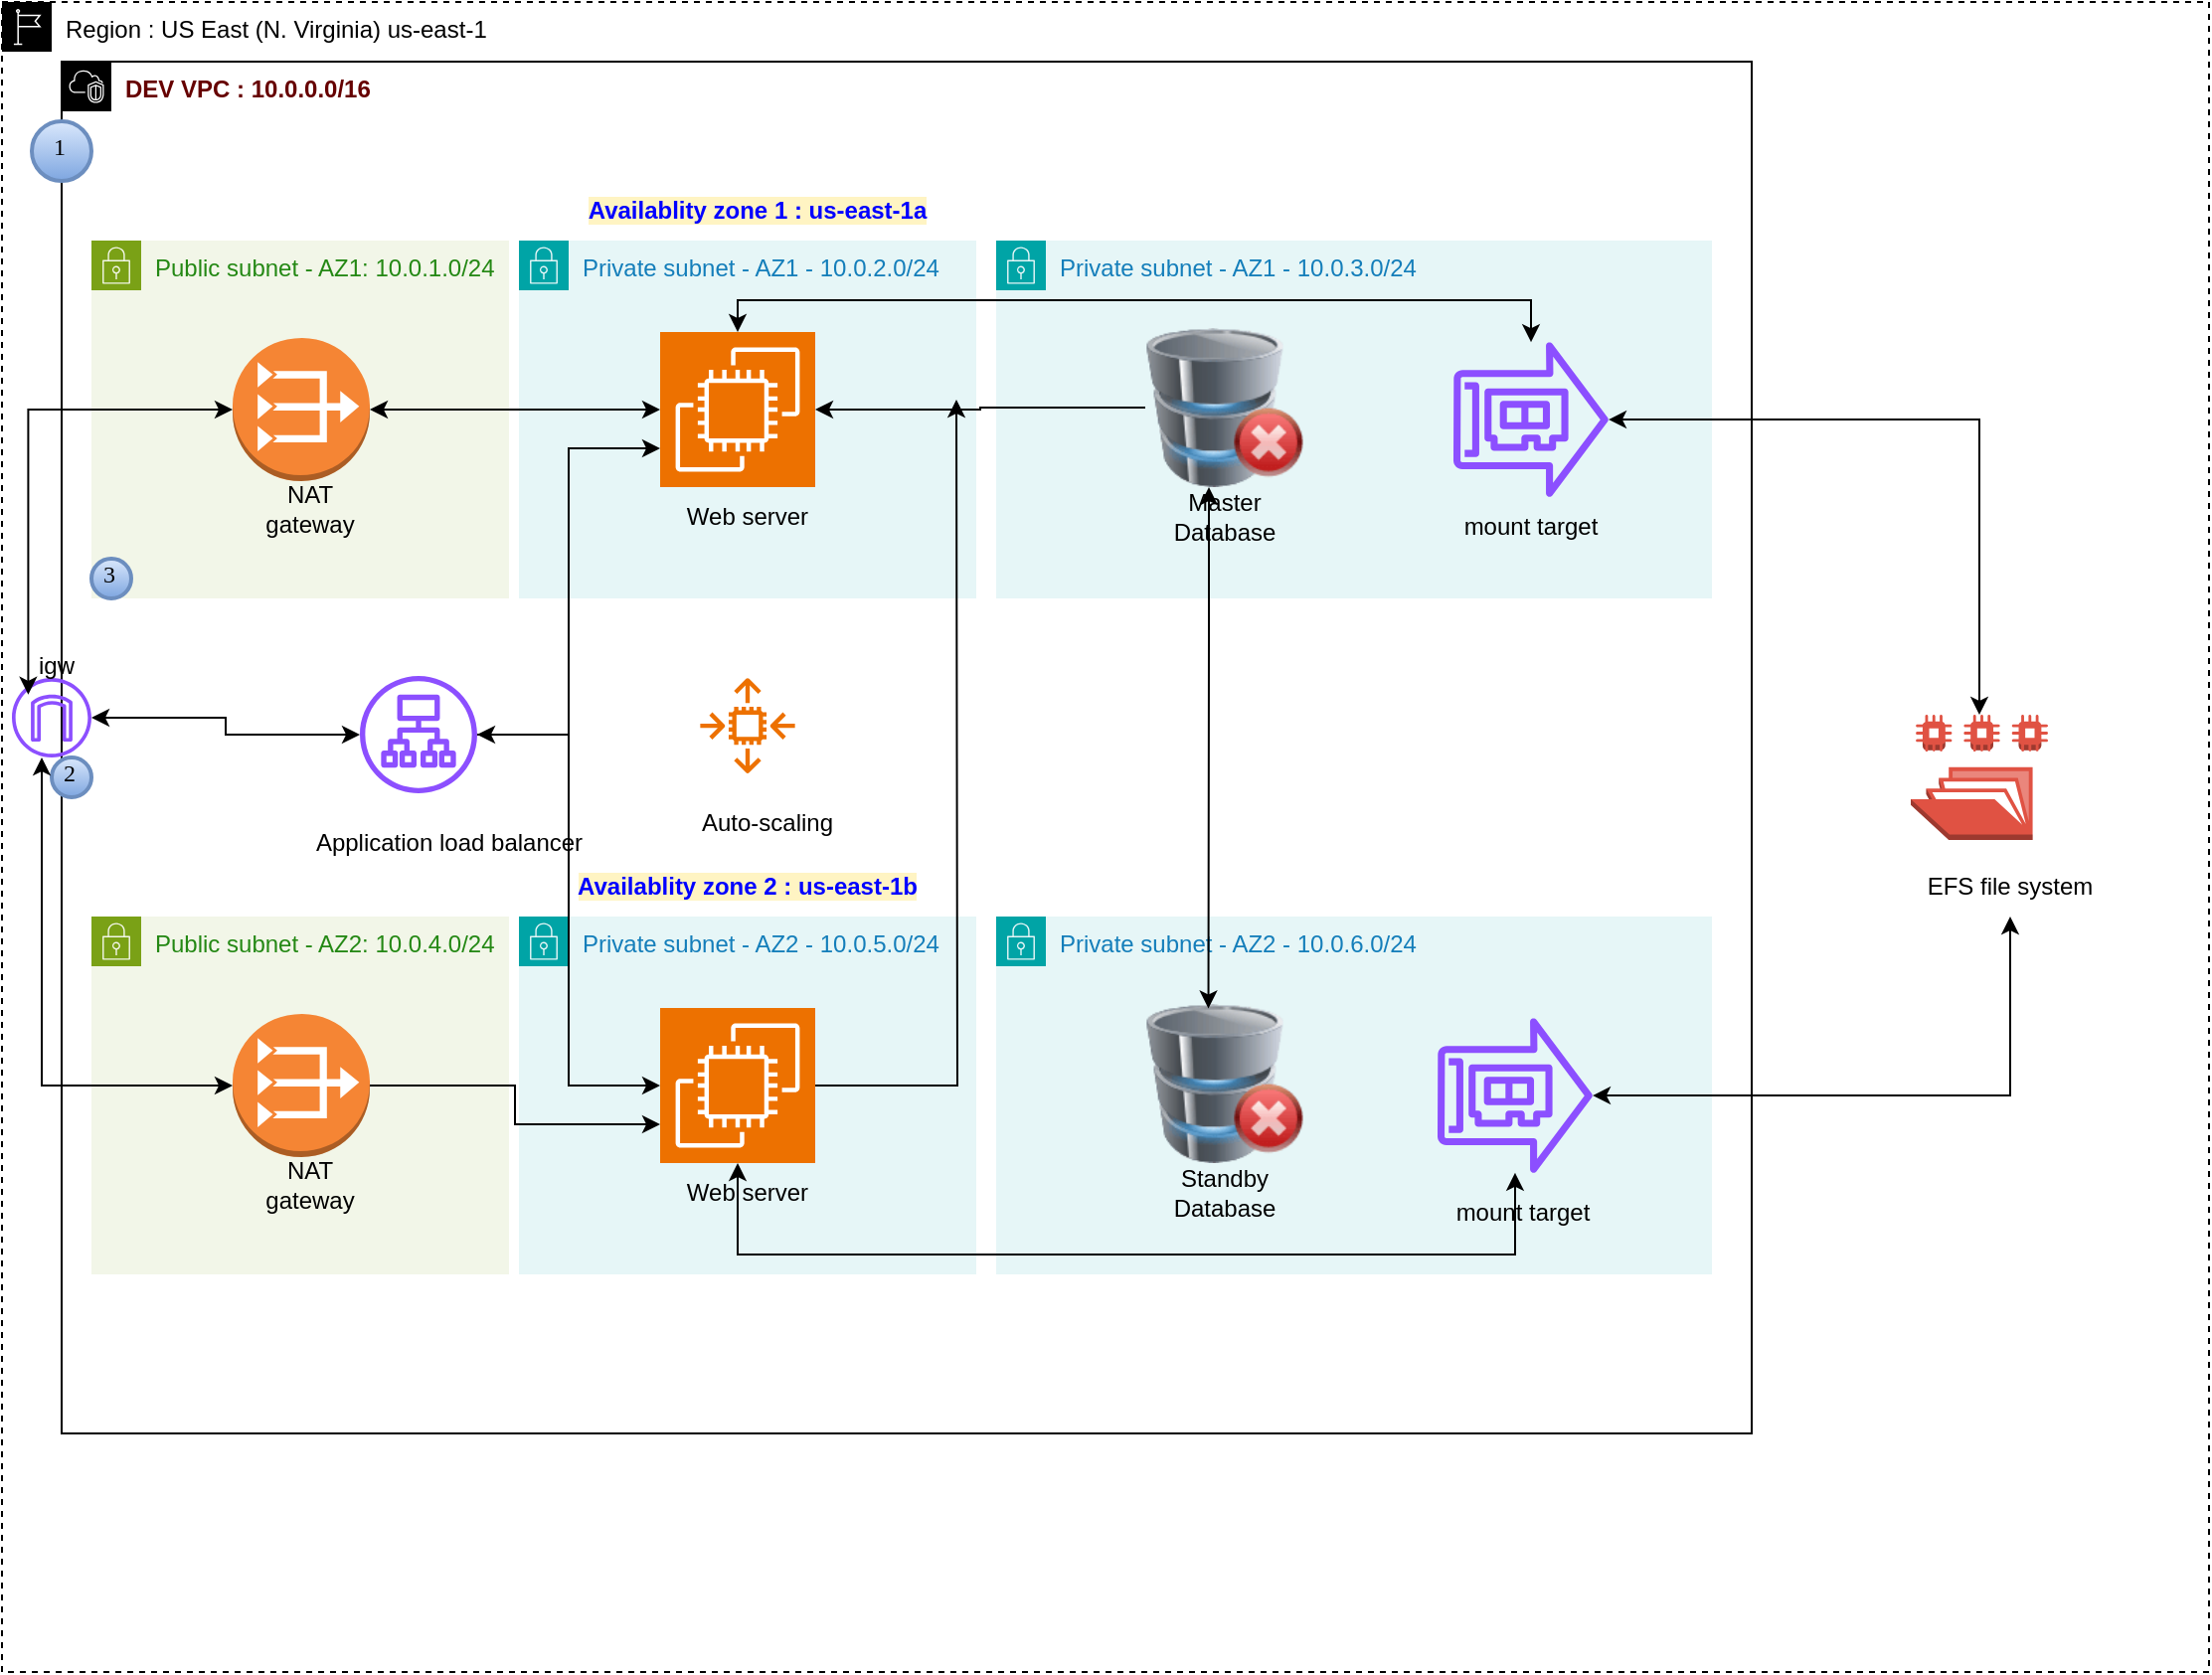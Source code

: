 <mxfile version="22.1.18" type="github">
  <diagram name="Page-1" id="n7nwlHuQZ8hJlV3V-fya">
    <mxGraphModel dx="1467" dy="797" grid="1" gridSize="10" guides="1" tooltips="1" connect="1" arrows="1" fold="1" page="1" pageScale="1" pageWidth="850" pageHeight="1100" math="0" shadow="0">
      <root>
        <mxCell id="0" />
        <mxCell id="1" parent="0" />
        <mxCell id="NwYy4THHCrTFuShZawKr-1" value="Region : US East (N. Virginia) us-east-1" style="points=[[0,0],[0.25,0],[0.5,0],[0.75,0],[1,0],[1,0.25],[1,0.5],[1,0.75],[1,1],[0.75,1],[0.5,1],[0.25,1],[0,1],[0,0.75],[0,0.5],[0,0.25]];outlineConnect=0;html=1;whiteSpace=wrap;fontSize=12;fontStyle=0;container=1;pointerEvents=0;collapsible=0;recursiveResize=0;shape=mxgraph.aws4.group;grIcon=mxgraph.aws4.group_region;verticalAlign=top;align=left;spacingLeft=30;dashed=1;" vertex="1" parent="1">
          <mxGeometry x="50" y="20" width="1110" height="840" as="geometry" />
        </mxCell>
        <mxCell id="NwYy4THHCrTFuShZawKr-2" value="&lt;b&gt;&lt;font color=&quot;#660000&quot;&gt;DEV VPC : 10.0.0.0/16&lt;/font&gt;&lt;/b&gt;" style="points=[[0,0],[0.25,0],[0.5,0],[0.75,0],[1,0],[1,0.25],[1,0.5],[1,0.75],[1,1],[0.75,1],[0.5,1],[0.25,1],[0,1],[0,0.75],[0,0.5],[0,0.25]];outlineConnect=0;html=1;whiteSpace=wrap;fontSize=12;fontStyle=0;container=1;pointerEvents=0;collapsible=0;recursiveResize=0;shape=mxgraph.aws4.group;grIcon=mxgraph.aws4.group_vpc2;verticalAlign=top;align=left;spacingLeft=30;dashed=0;fillColor=default;" vertex="1" parent="NwYy4THHCrTFuShZawKr-1">
          <mxGeometry x="30" y="30" width="850" height="690" as="geometry" />
        </mxCell>
        <mxCell id="NwYy4THHCrTFuShZawKr-3" value="1" style="ellipse;whiteSpace=wrap;html=1;aspect=fixed;strokeWidth=2;fontFamily=Tahoma;spacingBottom=4;spacingRight=2;strokeColor=#6c8ebf;fillColor=#dae8fc;gradientColor=#7ea6e0;" vertex="1" parent="NwYy4THHCrTFuShZawKr-2">
          <mxGeometry x="-15" y="30" width="30" height="30" as="geometry" />
        </mxCell>
        <mxCell id="NwYy4THHCrTFuShZawKr-8" value="2" style="ellipse;whiteSpace=wrap;html=1;aspect=fixed;strokeWidth=2;fontFamily=Tahoma;spacingBottom=4;spacingRight=2;strokeColor=#6c8ebf;fillColor=#dae8fc;gradientColor=#7ea6e0;" vertex="1" parent="NwYy4THHCrTFuShZawKr-2">
          <mxGeometry x="-5" y="350" width="20" height="20" as="geometry" />
        </mxCell>
        <mxCell id="NwYy4THHCrTFuShZawKr-5" value="&lt;b style=&quot;border-color: var(--border-color); text-align: left;&quot;&gt;&lt;font color=&quot;#0000ff&quot; style=&quot;border-color: var(--border-color); background-color: rgb(255, 244, 195);&quot;&gt;Availablity zone 1 : us-east-1a&lt;/font&gt;&lt;/b&gt;" style="text;html=1;strokeColor=none;fillColor=none;align=center;verticalAlign=middle;whiteSpace=wrap;rounded=0;shadow=0;" vertex="1" parent="NwYy4THHCrTFuShZawKr-2">
          <mxGeometry x="245" y="60" width="210" height="30" as="geometry" />
        </mxCell>
        <mxCell id="NwYy4THHCrTFuShZawKr-10" style="edgeStyle=orthogonalEdgeStyle;rounded=0;orthogonalLoop=1;jettySize=auto;html=1;exitX=1;exitY=1;exitDx=0;exitDy=0;entryX=0.3;entryY=1.35;entryDx=0;entryDy=0;entryPerimeter=0;" edge="1" parent="NwYy4THHCrTFuShZawKr-2">
          <mxGeometry relative="1" as="geometry">
            <mxPoint x="81.071" y="122.531" as="sourcePoint" />
            <mxPoint x="70" y="132.46" as="targetPoint" />
          </mxGeometry>
        </mxCell>
        <mxCell id="NwYy4THHCrTFuShZawKr-14" value="Private subnet - AZ1 - 10.0.2.0/24" style="points=[[0,0],[0.25,0],[0.5,0],[0.75,0],[1,0],[1,0.25],[1,0.5],[1,0.75],[1,1],[0.75,1],[0.5,1],[0.25,1],[0,1],[0,0.75],[0,0.5],[0,0.25]];outlineConnect=0;gradientColor=none;html=1;whiteSpace=wrap;fontSize=12;fontStyle=0;container=1;pointerEvents=0;collapsible=0;recursiveResize=0;shape=mxgraph.aws4.group;grIcon=mxgraph.aws4.group_security_group;grStroke=0;strokeColor=#00A4A6;fillColor=#E6F6F7;verticalAlign=top;align=left;spacingLeft=30;fontColor=#147EBA;dashed=0;" vertex="1" parent="NwYy4THHCrTFuShZawKr-2">
          <mxGeometry x="230" y="90" width="230" height="180" as="geometry" />
        </mxCell>
        <mxCell id="NwYy4THHCrTFuShZawKr-16" value="" style="sketch=0;points=[[0,0,0],[0.25,0,0],[0.5,0,0],[0.75,0,0],[1,0,0],[0,1,0],[0.25,1,0],[0.5,1,0],[0.75,1,0],[1,1,0],[0,0.25,0],[0,0.5,0],[0,0.75,0],[1,0.25,0],[1,0.5,0],[1,0.75,0]];outlineConnect=0;fontColor=#232F3E;fillColor=#ED7100;strokeColor=#ffffff;dashed=0;verticalLabelPosition=bottom;verticalAlign=top;align=center;html=1;fontSize=12;fontStyle=0;aspect=fixed;shape=mxgraph.aws4.resourceIcon;resIcon=mxgraph.aws4.ec2;" vertex="1" parent="NwYy4THHCrTFuShZawKr-14">
          <mxGeometry x="71" y="46" width="78" height="78" as="geometry" />
        </mxCell>
        <mxCell id="NwYy4THHCrTFuShZawKr-19" value="Web server" style="text;html=1;strokeColor=none;fillColor=none;align=center;verticalAlign=middle;whiteSpace=wrap;rounded=0;" vertex="1" parent="NwYy4THHCrTFuShZawKr-14">
          <mxGeometry x="80" y="124" width="70" height="30" as="geometry" />
        </mxCell>
        <mxCell id="NwYy4THHCrTFuShZawKr-6" value="Public subnet - AZ1: 10.0.1.0/24" style="points=[[0,0],[0.25,0],[0.5,0],[0.75,0],[1,0],[1,0.25],[1,0.5],[1,0.75],[1,1],[0.75,1],[0.5,1],[0.25,1],[0,1],[0,0.75],[0,0.5],[0,0.25]];outlineConnect=0;gradientColor=none;html=1;whiteSpace=wrap;fontSize=12;fontStyle=0;container=1;pointerEvents=0;collapsible=0;recursiveResize=0;shape=mxgraph.aws4.group;grIcon=mxgraph.aws4.group_security_group;grStroke=0;strokeColor=#7AA116;fillColor=#F2F6E8;verticalAlign=top;align=left;spacingLeft=30;fontColor=#248814;dashed=0;" vertex="1" parent="NwYy4THHCrTFuShZawKr-2">
          <mxGeometry x="15" y="90" width="210" height="180" as="geometry" />
        </mxCell>
        <mxCell id="NwYy4THHCrTFuShZawKr-13" value="" style="outlineConnect=0;dashed=0;verticalLabelPosition=bottom;verticalAlign=top;align=center;html=1;shape=mxgraph.aws3.vpc_nat_gateway;fillColor=#F58534;gradientColor=none;" vertex="1" parent="NwYy4THHCrTFuShZawKr-6">
          <mxGeometry x="71" y="49" width="69" height="72" as="geometry" />
        </mxCell>
        <mxCell id="NwYy4THHCrTFuShZawKr-18" value="NAT gateway" style="text;html=1;strokeColor=none;fillColor=none;align=center;verticalAlign=middle;whiteSpace=wrap;rounded=0;" vertex="1" parent="NwYy4THHCrTFuShZawKr-6">
          <mxGeometry x="80" y="120" width="60" height="30" as="geometry" />
        </mxCell>
        <mxCell id="NwYy4THHCrTFuShZawKr-9" value="3" style="ellipse;whiteSpace=wrap;html=1;aspect=fixed;strokeWidth=2;fontFamily=Tahoma;spacingBottom=4;spacingRight=2;strokeColor=#6c8ebf;fillColor=#dae8fc;gradientColor=#7ea6e0;" vertex="1" parent="NwYy4THHCrTFuShZawKr-6">
          <mxGeometry y="160" width="20" height="20" as="geometry" />
        </mxCell>
        <mxCell id="NwYy4THHCrTFuShZawKr-20" value="Private subnet - AZ1 - 10.0.3.0/24" style="points=[[0,0],[0.25,0],[0.5,0],[0.75,0],[1,0],[1,0.25],[1,0.5],[1,0.75],[1,1],[0.75,1],[0.5,1],[0.25,1],[0,1],[0,0.75],[0,0.5],[0,0.25]];outlineConnect=0;gradientColor=none;html=1;whiteSpace=wrap;fontSize=12;fontStyle=0;container=1;pointerEvents=0;collapsible=0;recursiveResize=0;shape=mxgraph.aws4.group;grIcon=mxgraph.aws4.group_security_group;grStroke=0;strokeColor=#00A4A6;fillColor=#E6F6F7;verticalAlign=top;align=left;spacingLeft=30;fontColor=#147EBA;dashed=0;" vertex="1" parent="NwYy4THHCrTFuShZawKr-2">
          <mxGeometry x="470" y="90" width="360" height="180" as="geometry" />
        </mxCell>
        <mxCell id="NwYy4THHCrTFuShZawKr-22" value="Master Database" style="text;html=1;strokeColor=none;fillColor=none;align=center;verticalAlign=middle;whiteSpace=wrap;rounded=0;" vertex="1" parent="NwYy4THHCrTFuShZawKr-20">
          <mxGeometry x="80" y="124" width="70" height="30" as="geometry" />
        </mxCell>
        <mxCell id="NwYy4THHCrTFuShZawKr-24" value="" style="image;html=1;image=img/lib/clip_art/computers/Database_Remove_128x128.png" vertex="1" parent="NwYy4THHCrTFuShZawKr-20">
          <mxGeometry x="75" y="44" width="80" height="80" as="geometry" />
        </mxCell>
        <mxCell id="NwYy4THHCrTFuShZawKr-37" value="" style="sketch=0;outlineConnect=0;fontColor=#232F3E;gradientColor=none;fillColor=#8C4FFF;strokeColor=none;dashed=0;verticalLabelPosition=bottom;verticalAlign=top;align=center;html=1;fontSize=12;fontStyle=0;aspect=fixed;pointerEvents=1;shape=mxgraph.aws4.elastic_network_adapter;" vertex="1" parent="NwYy4THHCrTFuShZawKr-20">
          <mxGeometry x="230" y="51" width="78" height="78" as="geometry" />
        </mxCell>
        <mxCell id="NwYy4THHCrTFuShZawKr-43" value="mount target" style="text;html=1;strokeColor=none;fillColor=none;align=center;verticalAlign=middle;whiteSpace=wrap;rounded=0;" vertex="1" parent="NwYy4THHCrTFuShZawKr-20">
          <mxGeometry x="234" y="129" width="70" height="30" as="geometry" />
        </mxCell>
        <mxCell id="NwYy4THHCrTFuShZawKr-62" style="edgeStyle=orthogonalEdgeStyle;rounded=0;orthogonalLoop=1;jettySize=auto;html=1;startArrow=classic;startFill=1;" edge="1" parent="NwYy4THHCrTFuShZawKr-2" source="NwYy4THHCrTFuShZawKr-7" target="NwYy4THHCrTFuShZawKr-58">
          <mxGeometry relative="1" as="geometry" />
        </mxCell>
        <mxCell id="NwYy4THHCrTFuShZawKr-7" value="" style="sketch=0;outlineConnect=0;fontColor=#232F3E;gradientColor=none;fillColor=#8C4FFF;strokeColor=none;dashed=0;verticalLabelPosition=bottom;verticalAlign=top;align=center;html=1;fontSize=12;fontStyle=0;aspect=fixed;pointerEvents=1;shape=mxgraph.aws4.internet_gateway;" vertex="1" parent="NwYy4THHCrTFuShZawKr-2">
          <mxGeometry x="-25" y="310" width="40" height="40" as="geometry" />
        </mxCell>
        <mxCell id="NwYy4THHCrTFuShZawKr-25" value="Private subnet - AZ2 - 10.0.6.0/24" style="points=[[0,0],[0.25,0],[0.5,0],[0.75,0],[1,0],[1,0.25],[1,0.5],[1,0.75],[1,1],[0.75,1],[0.5,1],[0.25,1],[0,1],[0,0.75],[0,0.5],[0,0.25]];outlineConnect=0;gradientColor=none;html=1;whiteSpace=wrap;fontSize=12;fontStyle=0;container=1;pointerEvents=0;collapsible=0;recursiveResize=0;shape=mxgraph.aws4.group;grIcon=mxgraph.aws4.group_security_group;grStroke=0;strokeColor=#00A4A6;fillColor=#E6F6F7;verticalAlign=top;align=left;spacingLeft=30;fontColor=#147EBA;dashed=0;" vertex="1" parent="NwYy4THHCrTFuShZawKr-2">
          <mxGeometry x="470" y="430" width="360" height="180" as="geometry" />
        </mxCell>
        <mxCell id="NwYy4THHCrTFuShZawKr-26" value="Standby Database" style="text;html=1;strokeColor=none;fillColor=none;align=center;verticalAlign=middle;whiteSpace=wrap;rounded=0;" vertex="1" parent="NwYy4THHCrTFuShZawKr-25">
          <mxGeometry x="80" y="124" width="70" height="30" as="geometry" />
        </mxCell>
        <mxCell id="NwYy4THHCrTFuShZawKr-27" value="" style="image;html=1;image=img/lib/clip_art/computers/Database_Remove_128x128.png" vertex="1" parent="NwYy4THHCrTFuShZawKr-25">
          <mxGeometry x="75" y="44" width="80" height="80" as="geometry" />
        </mxCell>
        <mxCell id="NwYy4THHCrTFuShZawKr-38" value="" style="sketch=0;outlineConnect=0;fontColor=#232F3E;gradientColor=none;fillColor=#8C4FFF;strokeColor=none;dashed=0;verticalLabelPosition=bottom;verticalAlign=top;align=center;html=1;fontSize=12;fontStyle=0;aspect=fixed;pointerEvents=1;shape=mxgraph.aws4.elastic_network_adapter;" vertex="1" parent="NwYy4THHCrTFuShZawKr-25">
          <mxGeometry x="222" y="51" width="78" height="78" as="geometry" />
        </mxCell>
        <mxCell id="NwYy4THHCrTFuShZawKr-47" value="mount target" style="text;html=1;strokeColor=none;fillColor=none;align=center;verticalAlign=middle;whiteSpace=wrap;rounded=0;" vertex="1" parent="NwYy4THHCrTFuShZawKr-25">
          <mxGeometry x="230" y="134" width="70" height="30" as="geometry" />
        </mxCell>
        <mxCell id="NwYy4THHCrTFuShZawKr-28" value="Private subnet - AZ2 - 10.0.5.0/24" style="points=[[0,0],[0.25,0],[0.5,0],[0.75,0],[1,0],[1,0.25],[1,0.5],[1,0.75],[1,1],[0.75,1],[0.5,1],[0.25,1],[0,1],[0,0.75],[0,0.5],[0,0.25]];outlineConnect=0;gradientColor=none;html=1;whiteSpace=wrap;fontSize=12;fontStyle=0;container=1;pointerEvents=0;collapsible=0;recursiveResize=0;shape=mxgraph.aws4.group;grIcon=mxgraph.aws4.group_security_group;grStroke=0;strokeColor=#00A4A6;fillColor=#E6F6F7;verticalAlign=top;align=left;spacingLeft=30;fontColor=#147EBA;dashed=0;" vertex="1" parent="NwYy4THHCrTFuShZawKr-2">
          <mxGeometry x="230" y="430" width="230" height="180" as="geometry" />
        </mxCell>
        <mxCell id="NwYy4THHCrTFuShZawKr-55" style="edgeStyle=orthogonalEdgeStyle;rounded=0;orthogonalLoop=1;jettySize=auto;html=1;" edge="1" parent="NwYy4THHCrTFuShZawKr-28" source="NwYy4THHCrTFuShZawKr-29">
          <mxGeometry relative="1" as="geometry">
            <mxPoint x="220" y="-260.0" as="targetPoint" />
          </mxGeometry>
        </mxCell>
        <mxCell id="NwYy4THHCrTFuShZawKr-29" value="" style="sketch=0;points=[[0,0,0],[0.25,0,0],[0.5,0,0],[0.75,0,0],[1,0,0],[0,1,0],[0.25,1,0],[0.5,1,0],[0.75,1,0],[1,1,0],[0,0.25,0],[0,0.5,0],[0,0.75,0],[1,0.25,0],[1,0.5,0],[1,0.75,0]];outlineConnect=0;fontColor=#232F3E;fillColor=#ED7100;strokeColor=#ffffff;dashed=0;verticalLabelPosition=bottom;verticalAlign=top;align=center;html=1;fontSize=12;fontStyle=0;aspect=fixed;shape=mxgraph.aws4.resourceIcon;resIcon=mxgraph.aws4.ec2;" vertex="1" parent="NwYy4THHCrTFuShZawKr-28">
          <mxGeometry x="71" y="46" width="78" height="78" as="geometry" />
        </mxCell>
        <mxCell id="NwYy4THHCrTFuShZawKr-30" value="Web server" style="text;html=1;strokeColor=none;fillColor=none;align=center;verticalAlign=middle;whiteSpace=wrap;rounded=0;" vertex="1" parent="NwYy4THHCrTFuShZawKr-28">
          <mxGeometry x="80" y="124" width="70" height="30" as="geometry" />
        </mxCell>
        <mxCell id="NwYy4THHCrTFuShZawKr-32" value="Public subnet - AZ2: 10.0.4.0/24" style="points=[[0,0],[0.25,0],[0.5,0],[0.75,0],[1,0],[1,0.25],[1,0.5],[1,0.75],[1,1],[0.75,1],[0.5,1],[0.25,1],[0,1],[0,0.75],[0,0.5],[0,0.25]];outlineConnect=0;gradientColor=none;html=1;whiteSpace=wrap;fontSize=12;fontStyle=0;container=1;pointerEvents=0;collapsible=0;recursiveResize=0;shape=mxgraph.aws4.group;grIcon=mxgraph.aws4.group_security_group;grStroke=0;strokeColor=#7AA116;fillColor=#F2F6E8;verticalAlign=top;align=left;spacingLeft=30;fontColor=#248814;dashed=0;" vertex="1" parent="NwYy4THHCrTFuShZawKr-2">
          <mxGeometry x="15" y="430" width="210" height="180" as="geometry" />
        </mxCell>
        <mxCell id="NwYy4THHCrTFuShZawKr-33" value="" style="outlineConnect=0;dashed=0;verticalLabelPosition=bottom;verticalAlign=top;align=center;html=1;shape=mxgraph.aws3.vpc_nat_gateway;fillColor=#F58534;gradientColor=none;" vertex="1" parent="NwYy4THHCrTFuShZawKr-32">
          <mxGeometry x="71" y="49" width="69" height="72" as="geometry" />
        </mxCell>
        <mxCell id="NwYy4THHCrTFuShZawKr-34" value="NAT gateway" style="text;html=1;strokeColor=none;fillColor=none;align=center;verticalAlign=middle;whiteSpace=wrap;rounded=0;" vertex="1" parent="NwYy4THHCrTFuShZawKr-32">
          <mxGeometry x="80" y="120" width="60" height="30" as="geometry" />
        </mxCell>
        <mxCell id="NwYy4THHCrTFuShZawKr-36" value="&lt;b style=&quot;border-color: var(--border-color); text-align: left;&quot;&gt;&lt;font color=&quot;#0000ff&quot; style=&quot;border-color: var(--border-color); background-color: rgb(255, 244, 195);&quot;&gt;Availablity zone 2 : us-east-1b&lt;/font&gt;&lt;/b&gt;" style="text;html=1;strokeColor=none;fillColor=none;align=center;verticalAlign=middle;whiteSpace=wrap;rounded=0;shadow=0;" vertex="1" parent="NwYy4THHCrTFuShZawKr-2">
          <mxGeometry x="240" y="400" width="210" height="30" as="geometry" />
        </mxCell>
        <mxCell id="NwYy4THHCrTFuShZawKr-46" style="edgeStyle=orthogonalEdgeStyle;rounded=0;orthogonalLoop=1;jettySize=auto;html=1;startArrow=classic;startFill=1;" edge="1" parent="NwYy4THHCrTFuShZawKr-2" source="NwYy4THHCrTFuShZawKr-16" target="NwYy4THHCrTFuShZawKr-37">
          <mxGeometry relative="1" as="geometry">
            <Array as="points">
              <mxPoint x="340" y="120" />
              <mxPoint x="739" y="120" />
            </Array>
          </mxGeometry>
        </mxCell>
        <mxCell id="NwYy4THHCrTFuShZawKr-48" style="edgeStyle=orthogonalEdgeStyle;rounded=0;orthogonalLoop=1;jettySize=auto;html=1;startArrow=classic;startFill=1;" edge="1" parent="NwYy4THHCrTFuShZawKr-2" source="NwYy4THHCrTFuShZawKr-29" target="NwYy4THHCrTFuShZawKr-38">
          <mxGeometry relative="1" as="geometry">
            <Array as="points">
              <mxPoint x="340" y="600" />
              <mxPoint x="731" y="600" />
            </Array>
          </mxGeometry>
        </mxCell>
        <mxCell id="NwYy4THHCrTFuShZawKr-51" style="edgeStyle=orthogonalEdgeStyle;rounded=0;orthogonalLoop=1;jettySize=auto;html=1;entryX=0.397;entryY=0.028;entryDx=0;entryDy=0;entryPerimeter=0;startArrow=classic;startFill=1;" edge="1" parent="NwYy4THHCrTFuShZawKr-2" source="NwYy4THHCrTFuShZawKr-24" target="NwYy4THHCrTFuShZawKr-27">
          <mxGeometry relative="1" as="geometry">
            <Array as="points">
              <mxPoint x="577" y="290" />
              <mxPoint x="577" y="290" />
            </Array>
          </mxGeometry>
        </mxCell>
        <mxCell id="NwYy4THHCrTFuShZawKr-54" style="edgeStyle=orthogonalEdgeStyle;rounded=0;orthogonalLoop=1;jettySize=auto;html=1;" edge="1" parent="NwYy4THHCrTFuShZawKr-2" source="NwYy4THHCrTFuShZawKr-24" target="NwYy4THHCrTFuShZawKr-16">
          <mxGeometry relative="1" as="geometry" />
        </mxCell>
        <mxCell id="NwYy4THHCrTFuShZawKr-56" value="" style="sketch=0;outlineConnect=0;fontColor=#232F3E;gradientColor=none;fillColor=#ED7100;strokeColor=none;dashed=0;verticalLabelPosition=bottom;verticalAlign=top;align=center;html=1;fontSize=12;fontStyle=0;aspect=fixed;pointerEvents=1;shape=mxgraph.aws4.auto_scaling2;" vertex="1" parent="NwYy4THHCrTFuShZawKr-2">
          <mxGeometry x="321" y="310" width="48" height="48" as="geometry" />
        </mxCell>
        <mxCell id="NwYy4THHCrTFuShZawKr-57" value="igw" style="text;html=1;strokeColor=none;fillColor=none;align=center;verticalAlign=middle;whiteSpace=wrap;rounded=0;" vertex="1" parent="NwYy4THHCrTFuShZawKr-2">
          <mxGeometry x="-20" y="299" width="35" height="10" as="geometry" />
        </mxCell>
        <mxCell id="NwYy4THHCrTFuShZawKr-58" value="" style="sketch=0;outlineConnect=0;fontColor=#232F3E;gradientColor=none;fillColor=#8C4FFF;strokeColor=none;dashed=0;verticalLabelPosition=bottom;verticalAlign=top;align=center;html=1;fontSize=12;fontStyle=0;aspect=fixed;pointerEvents=1;shape=mxgraph.aws4.application_load_balancer;" vertex="1" parent="NwYy4THHCrTFuShZawKr-2">
          <mxGeometry x="150" y="309" width="59" height="59" as="geometry" />
        </mxCell>
        <mxCell id="NwYy4THHCrTFuShZawKr-59" value="Auto-scaling" style="text;html=1;strokeColor=none;fillColor=none;align=center;verticalAlign=middle;whiteSpace=wrap;rounded=0;" vertex="1" parent="NwYy4THHCrTFuShZawKr-2">
          <mxGeometry x="320" y="368" width="70" height="30" as="geometry" />
        </mxCell>
        <mxCell id="NwYy4THHCrTFuShZawKr-60" style="edgeStyle=orthogonalEdgeStyle;rounded=0;orthogonalLoop=1;jettySize=auto;html=1;entryX=0;entryY=0.75;entryDx=0;entryDy=0;entryPerimeter=0;" edge="1" parent="NwYy4THHCrTFuShZawKr-2" source="NwYy4THHCrTFuShZawKr-58" target="NwYy4THHCrTFuShZawKr-16">
          <mxGeometry relative="1" as="geometry" />
        </mxCell>
        <mxCell id="NwYy4THHCrTFuShZawKr-61" style="edgeStyle=orthogonalEdgeStyle;rounded=0;orthogonalLoop=1;jettySize=auto;html=1;entryX=0;entryY=0.5;entryDx=0;entryDy=0;entryPerimeter=0;startArrow=classic;startFill=1;" edge="1" parent="NwYy4THHCrTFuShZawKr-2" source="NwYy4THHCrTFuShZawKr-58" target="NwYy4THHCrTFuShZawKr-29">
          <mxGeometry relative="1" as="geometry" />
        </mxCell>
        <mxCell id="NwYy4THHCrTFuShZawKr-63" value="Application load balancer" style="text;html=1;strokeColor=none;fillColor=none;align=center;verticalAlign=middle;whiteSpace=wrap;rounded=0;" vertex="1" parent="NwYy4THHCrTFuShZawKr-2">
          <mxGeometry x="124.5" y="378" width="140" height="30" as="geometry" />
        </mxCell>
        <mxCell id="NwYy4THHCrTFuShZawKr-64" style="edgeStyle=orthogonalEdgeStyle;rounded=0;orthogonalLoop=1;jettySize=auto;html=1;entryX=0.205;entryY=0.21;entryDx=0;entryDy=0;entryPerimeter=0;startArrow=classic;startFill=1;" edge="1" parent="NwYy4THHCrTFuShZawKr-2" source="NwYy4THHCrTFuShZawKr-13" target="NwYy4THHCrTFuShZawKr-7">
          <mxGeometry relative="1" as="geometry" />
        </mxCell>
        <mxCell id="NwYy4THHCrTFuShZawKr-65" style="edgeStyle=orthogonalEdgeStyle;rounded=0;orthogonalLoop=1;jettySize=auto;html=1;startArrow=classic;startFill=1;" edge="1" parent="NwYy4THHCrTFuShZawKr-2" source="NwYy4THHCrTFuShZawKr-13" target="NwYy4THHCrTFuShZawKr-16">
          <mxGeometry relative="1" as="geometry" />
        </mxCell>
        <mxCell id="NwYy4THHCrTFuShZawKr-66" style="edgeStyle=orthogonalEdgeStyle;rounded=0;orthogonalLoop=1;jettySize=auto;html=1;entryX=0;entryY=0.5;entryDx=0;entryDy=0;entryPerimeter=0;startArrow=classic;startFill=1;" edge="1" parent="NwYy4THHCrTFuShZawKr-2" source="NwYy4THHCrTFuShZawKr-7" target="NwYy4THHCrTFuShZawKr-33">
          <mxGeometry relative="1" as="geometry">
            <Array as="points">
              <mxPoint x="-10" y="515" />
            </Array>
          </mxGeometry>
        </mxCell>
        <mxCell id="NwYy4THHCrTFuShZawKr-67" style="edgeStyle=orthogonalEdgeStyle;rounded=0;orthogonalLoop=1;jettySize=auto;html=1;entryX=0;entryY=0.75;entryDx=0;entryDy=0;entryPerimeter=0;" edge="1" parent="NwYy4THHCrTFuShZawKr-2" source="NwYy4THHCrTFuShZawKr-33" target="NwYy4THHCrTFuShZawKr-29">
          <mxGeometry relative="1" as="geometry" />
        </mxCell>
        <mxCell id="NwYy4THHCrTFuShZawKr-42" value="" style="outlineConnect=0;dashed=0;verticalLabelPosition=bottom;verticalAlign=top;align=center;html=1;shape=mxgraph.aws3.efs_share;fillColor=#E05243;gradientColor=none;" vertex="1" parent="NwYy4THHCrTFuShZawKr-1">
          <mxGeometry x="960" y="358.5" width="69" height="63" as="geometry" />
        </mxCell>
        <mxCell id="NwYy4THHCrTFuShZawKr-40" value="EFS file system" style="text;html=1;strokeColor=none;fillColor=none;align=center;verticalAlign=middle;whiteSpace=wrap;rounded=0;" vertex="1" parent="NwYy4THHCrTFuShZawKr-1">
          <mxGeometry x="960" y="430" width="100" height="30" as="geometry" />
        </mxCell>
        <mxCell id="NwYy4THHCrTFuShZawKr-44" style="edgeStyle=orthogonalEdgeStyle;rounded=0;orthogonalLoop=1;jettySize=auto;html=1;startArrow=classic;startFill=1;" edge="1" parent="NwYy4THHCrTFuShZawKr-1" source="NwYy4THHCrTFuShZawKr-38" target="NwYy4THHCrTFuShZawKr-40">
          <mxGeometry relative="1" as="geometry" />
        </mxCell>
        <mxCell id="NwYy4THHCrTFuShZawKr-45" style="edgeStyle=orthogonalEdgeStyle;rounded=0;orthogonalLoop=1;jettySize=auto;html=1;entryX=0.5;entryY=0;entryDx=0;entryDy=0;entryPerimeter=0;startArrow=classic;startFill=1;" edge="1" parent="NwYy4THHCrTFuShZawKr-1" source="NwYy4THHCrTFuShZawKr-37" target="NwYy4THHCrTFuShZawKr-42">
          <mxGeometry relative="1" as="geometry" />
        </mxCell>
      </root>
    </mxGraphModel>
  </diagram>
</mxfile>
